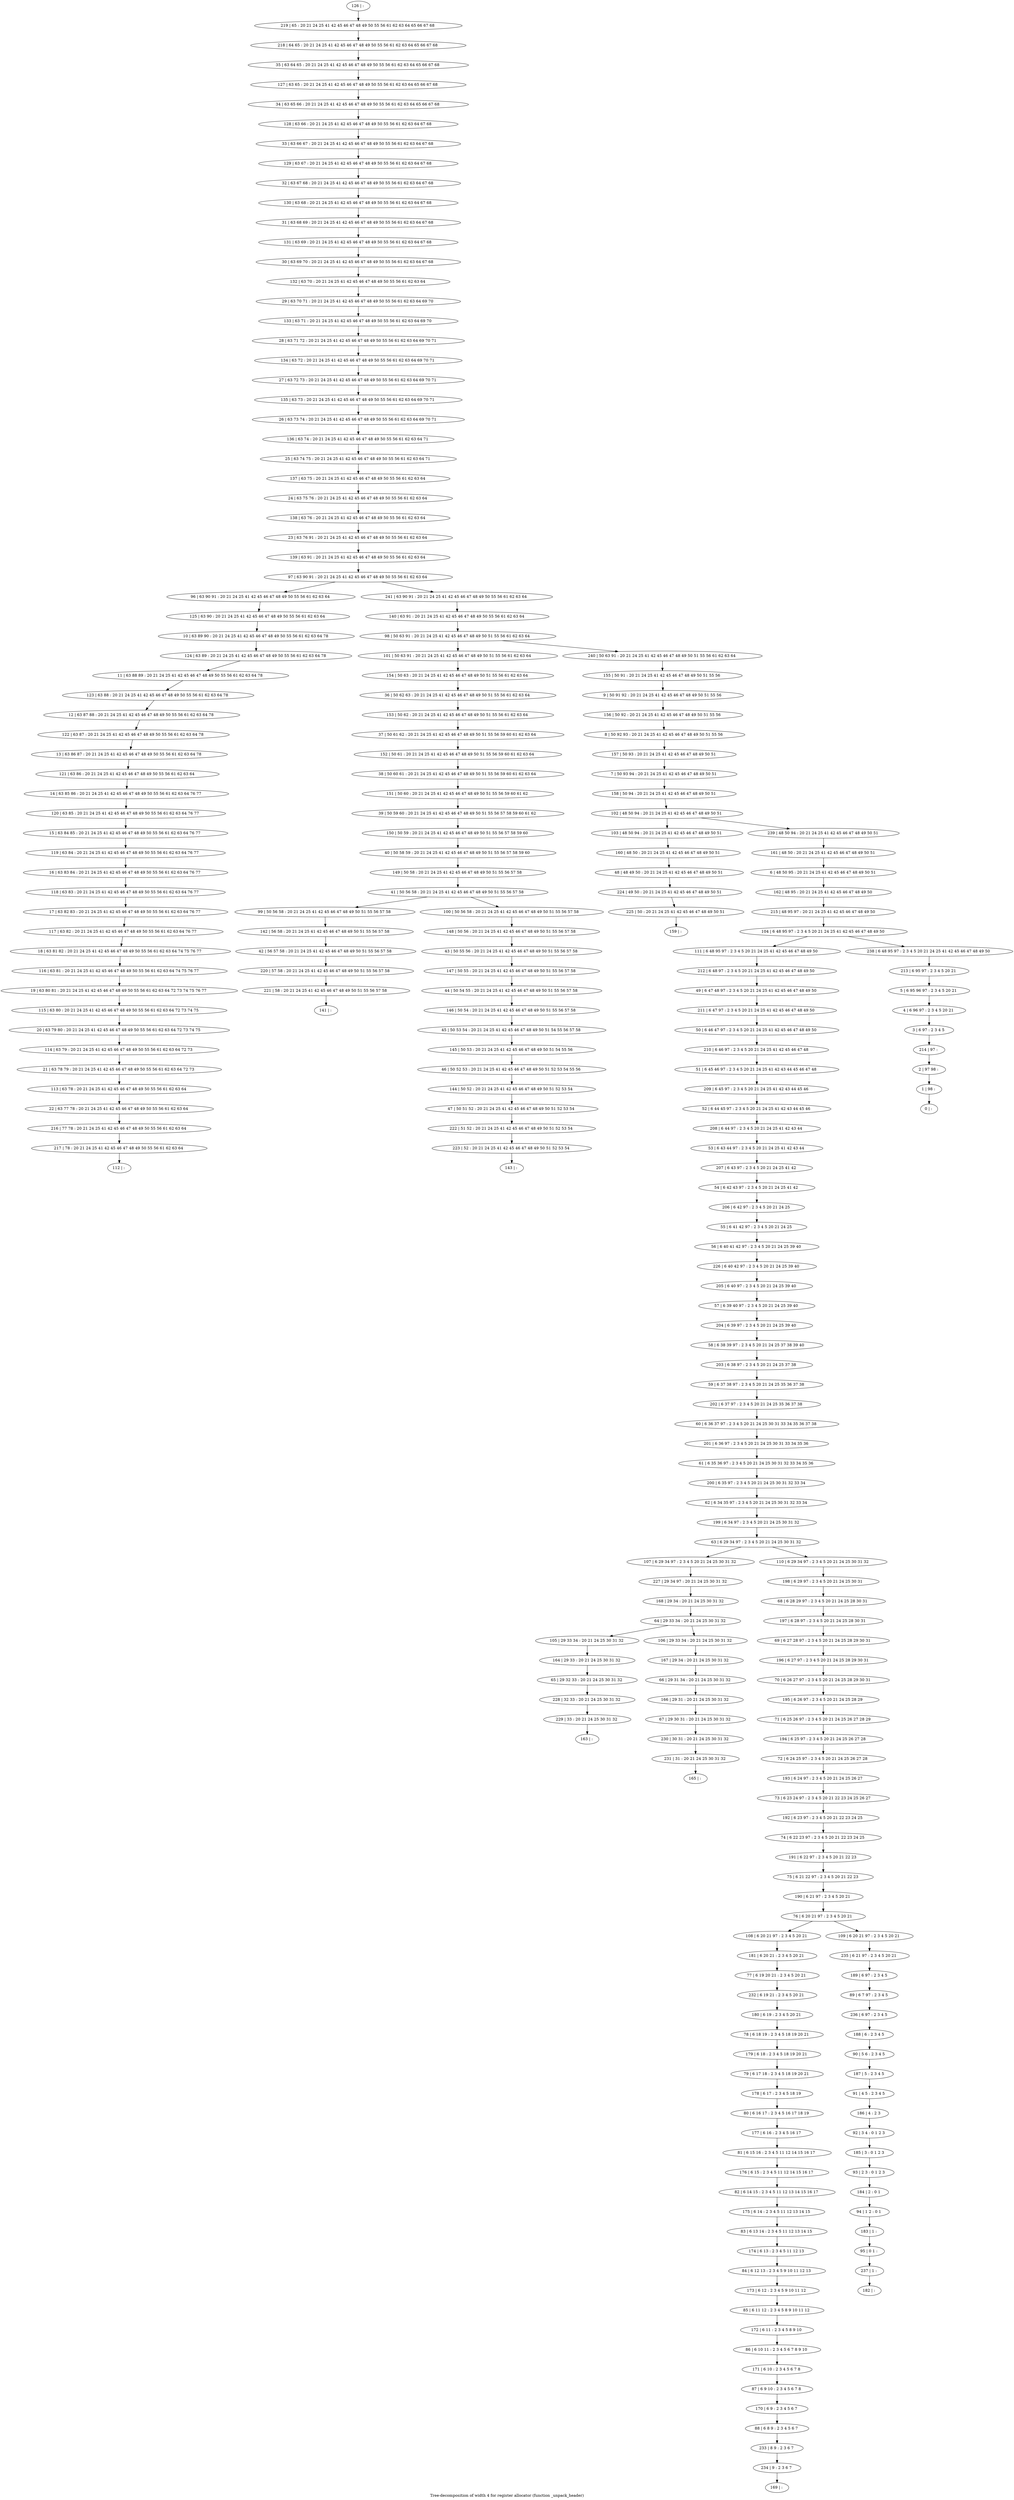 digraph G {
graph [label="Tree-decomposition of width 4 for register allocator (function _unpack_header)"]
0[label="0 | : "];
1[label="1 | 98 : "];
2[label="2 | 97 98 : "];
3[label="3 | 6 97 : 2 3 4 5 "];
4[label="4 | 6 96 97 : 2 3 4 5 20 21 "];
5[label="5 | 6 95 96 97 : 2 3 4 5 20 21 "];
6[label="6 | 48 50 95 : 20 21 24 25 41 42 45 46 47 48 49 50 51 "];
7[label="7 | 50 93 94 : 20 21 24 25 41 42 45 46 47 48 49 50 51 "];
8[label="8 | 50 92 93 : 20 21 24 25 41 42 45 46 47 48 49 50 51 55 56 "];
9[label="9 | 50 91 92 : 20 21 24 25 41 42 45 46 47 48 49 50 51 55 56 "];
10[label="10 | 63 89 90 : 20 21 24 25 41 42 45 46 47 48 49 50 55 56 61 62 63 64 78 "];
11[label="11 | 63 88 89 : 20 21 24 25 41 42 45 46 47 48 49 50 55 56 61 62 63 64 78 "];
12[label="12 | 63 87 88 : 20 21 24 25 41 42 45 46 47 48 49 50 55 56 61 62 63 64 78 "];
13[label="13 | 63 86 87 : 20 21 24 25 41 42 45 46 47 48 49 50 55 56 61 62 63 64 78 "];
14[label="14 | 63 85 86 : 20 21 24 25 41 42 45 46 47 48 49 50 55 56 61 62 63 64 76 77 "];
15[label="15 | 63 84 85 : 20 21 24 25 41 42 45 46 47 48 49 50 55 56 61 62 63 64 76 77 "];
16[label="16 | 63 83 84 : 20 21 24 25 41 42 45 46 47 48 49 50 55 56 61 62 63 64 76 77 "];
17[label="17 | 63 82 83 : 20 21 24 25 41 42 45 46 47 48 49 50 55 56 61 62 63 64 76 77 "];
18[label="18 | 63 81 82 : 20 21 24 25 41 42 45 46 47 48 49 50 55 56 61 62 63 64 74 75 76 77 "];
19[label="19 | 63 80 81 : 20 21 24 25 41 42 45 46 47 48 49 50 55 56 61 62 63 64 72 73 74 75 76 77 "];
20[label="20 | 63 79 80 : 20 21 24 25 41 42 45 46 47 48 49 50 55 56 61 62 63 64 72 73 74 75 "];
21[label="21 | 63 78 79 : 20 21 24 25 41 42 45 46 47 48 49 50 55 56 61 62 63 64 72 73 "];
22[label="22 | 63 77 78 : 20 21 24 25 41 42 45 46 47 48 49 50 55 56 61 62 63 64 "];
23[label="23 | 63 76 91 : 20 21 24 25 41 42 45 46 47 48 49 50 55 56 61 62 63 64 "];
24[label="24 | 63 75 76 : 20 21 24 25 41 42 45 46 47 48 49 50 55 56 61 62 63 64 "];
25[label="25 | 63 74 75 : 20 21 24 25 41 42 45 46 47 48 49 50 55 56 61 62 63 64 71 "];
26[label="26 | 63 73 74 : 20 21 24 25 41 42 45 46 47 48 49 50 55 56 61 62 63 64 69 70 71 "];
27[label="27 | 63 72 73 : 20 21 24 25 41 42 45 46 47 48 49 50 55 56 61 62 63 64 69 70 71 "];
28[label="28 | 63 71 72 : 20 21 24 25 41 42 45 46 47 48 49 50 55 56 61 62 63 64 69 70 71 "];
29[label="29 | 63 70 71 : 20 21 24 25 41 42 45 46 47 48 49 50 55 56 61 62 63 64 69 70 "];
30[label="30 | 63 69 70 : 20 21 24 25 41 42 45 46 47 48 49 50 55 56 61 62 63 64 67 68 "];
31[label="31 | 63 68 69 : 20 21 24 25 41 42 45 46 47 48 49 50 55 56 61 62 63 64 67 68 "];
32[label="32 | 63 67 68 : 20 21 24 25 41 42 45 46 47 48 49 50 55 56 61 62 63 64 67 68 "];
33[label="33 | 63 66 67 : 20 21 24 25 41 42 45 46 47 48 49 50 55 56 61 62 63 64 67 68 "];
34[label="34 | 63 65 66 : 20 21 24 25 41 42 45 46 47 48 49 50 55 56 61 62 63 64 65 66 67 68 "];
35[label="35 | 63 64 65 : 20 21 24 25 41 42 45 46 47 48 49 50 55 56 61 62 63 64 65 66 67 68 "];
36[label="36 | 50 62 63 : 20 21 24 25 41 42 45 46 47 48 49 50 51 55 56 61 62 63 64 "];
37[label="37 | 50 61 62 : 20 21 24 25 41 42 45 46 47 48 49 50 51 55 56 59 60 61 62 63 64 "];
38[label="38 | 50 60 61 : 20 21 24 25 41 42 45 46 47 48 49 50 51 55 56 59 60 61 62 63 64 "];
39[label="39 | 50 59 60 : 20 21 24 25 41 42 45 46 47 48 49 50 51 55 56 57 58 59 60 61 62 "];
40[label="40 | 50 58 59 : 20 21 24 25 41 42 45 46 47 48 49 50 51 55 56 57 58 59 60 "];
41[label="41 | 50 56 58 : 20 21 24 25 41 42 45 46 47 48 49 50 51 55 56 57 58 "];
42[label="42 | 56 57 58 : 20 21 24 25 41 42 45 46 47 48 49 50 51 55 56 57 58 "];
43[label="43 | 50 55 56 : 20 21 24 25 41 42 45 46 47 48 49 50 51 55 56 57 58 "];
44[label="44 | 50 54 55 : 20 21 24 25 41 42 45 46 47 48 49 50 51 55 56 57 58 "];
45[label="45 | 50 53 54 : 20 21 24 25 41 42 45 46 47 48 49 50 51 54 55 56 57 58 "];
46[label="46 | 50 52 53 : 20 21 24 25 41 42 45 46 47 48 49 50 51 52 53 54 55 56 "];
47[label="47 | 50 51 52 : 20 21 24 25 41 42 45 46 47 48 49 50 51 52 53 54 "];
48[label="48 | 48 49 50 : 20 21 24 25 41 42 45 46 47 48 49 50 51 "];
49[label="49 | 6 47 48 97 : 2 3 4 5 20 21 24 25 41 42 45 46 47 48 49 50 "];
50[label="50 | 6 46 47 97 : 2 3 4 5 20 21 24 25 41 42 45 46 47 48 49 50 "];
51[label="51 | 6 45 46 97 : 2 3 4 5 20 21 24 25 41 42 43 44 45 46 47 48 "];
52[label="52 | 6 44 45 97 : 2 3 4 5 20 21 24 25 41 42 43 44 45 46 "];
53[label="53 | 6 43 44 97 : 2 3 4 5 20 21 24 25 41 42 43 44 "];
54[label="54 | 6 42 43 97 : 2 3 4 5 20 21 24 25 41 42 "];
55[label="55 | 6 41 42 97 : 2 3 4 5 20 21 24 25 "];
56[label="56 | 6 40 41 42 97 : 2 3 4 5 20 21 24 25 39 40 "];
57[label="57 | 6 39 40 97 : 2 3 4 5 20 21 24 25 39 40 "];
58[label="58 | 6 38 39 97 : 2 3 4 5 20 21 24 25 37 38 39 40 "];
59[label="59 | 6 37 38 97 : 2 3 4 5 20 21 24 25 35 36 37 38 "];
60[label="60 | 6 36 37 97 : 2 3 4 5 20 21 24 25 30 31 33 34 35 36 37 38 "];
61[label="61 | 6 35 36 97 : 2 3 4 5 20 21 24 25 30 31 32 33 34 35 36 "];
62[label="62 | 6 34 35 97 : 2 3 4 5 20 21 24 25 30 31 32 33 34 "];
63[label="63 | 6 29 34 97 : 2 3 4 5 20 21 24 25 30 31 32 "];
64[label="64 | 29 33 34 : 20 21 24 25 30 31 32 "];
65[label="65 | 29 32 33 : 20 21 24 25 30 31 32 "];
66[label="66 | 29 31 34 : 20 21 24 25 30 31 32 "];
67[label="67 | 29 30 31 : 20 21 24 25 30 31 32 "];
68[label="68 | 6 28 29 97 : 2 3 4 5 20 21 24 25 28 30 31 "];
69[label="69 | 6 27 28 97 : 2 3 4 5 20 21 24 25 28 29 30 31 "];
70[label="70 | 6 26 27 97 : 2 3 4 5 20 21 24 25 28 29 30 31 "];
71[label="71 | 6 25 26 97 : 2 3 4 5 20 21 24 25 26 27 28 29 "];
72[label="72 | 6 24 25 97 : 2 3 4 5 20 21 24 25 26 27 28 "];
73[label="73 | 6 23 24 97 : 2 3 4 5 20 21 22 23 24 25 26 27 "];
74[label="74 | 6 22 23 97 : 2 3 4 5 20 21 22 23 24 25 "];
75[label="75 | 6 21 22 97 : 2 3 4 5 20 21 22 23 "];
76[label="76 | 6 20 21 97 : 2 3 4 5 20 21 "];
77[label="77 | 6 19 20 21 : 2 3 4 5 20 21 "];
78[label="78 | 6 18 19 : 2 3 4 5 18 19 20 21 "];
79[label="79 | 6 17 18 : 2 3 4 5 18 19 20 21 "];
80[label="80 | 6 16 17 : 2 3 4 5 16 17 18 19 "];
81[label="81 | 6 15 16 : 2 3 4 5 11 12 14 15 16 17 "];
82[label="82 | 6 14 15 : 2 3 4 5 11 12 13 14 15 16 17 "];
83[label="83 | 6 13 14 : 2 3 4 5 11 12 13 14 15 "];
84[label="84 | 6 12 13 : 2 3 4 5 9 10 11 12 13 "];
85[label="85 | 6 11 12 : 2 3 4 5 8 9 10 11 12 "];
86[label="86 | 6 10 11 : 2 3 4 5 6 7 8 9 10 "];
87[label="87 | 6 9 10 : 2 3 4 5 6 7 8 "];
88[label="88 | 6 8 9 : 2 3 4 5 6 7 "];
89[label="89 | 6 7 97 : 2 3 4 5 "];
90[label="90 | 5 6 : 2 3 4 5 "];
91[label="91 | 4 5 : 2 3 4 5 "];
92[label="92 | 3 4 : 0 1 2 3 "];
93[label="93 | 2 3 : 0 1 2 3 "];
94[label="94 | 1 2 : 0 1 "];
95[label="95 | 0 1 : "];
96[label="96 | 63 90 91 : 20 21 24 25 41 42 45 46 47 48 49 50 55 56 61 62 63 64 "];
97[label="97 | 63 90 91 : 20 21 24 25 41 42 45 46 47 48 49 50 55 56 61 62 63 64 "];
98[label="98 | 50 63 91 : 20 21 24 25 41 42 45 46 47 48 49 50 51 55 56 61 62 63 64 "];
99[label="99 | 50 56 58 : 20 21 24 25 41 42 45 46 47 48 49 50 51 55 56 57 58 "];
100[label="100 | 50 56 58 : 20 21 24 25 41 42 45 46 47 48 49 50 51 55 56 57 58 "];
101[label="101 | 50 63 91 : 20 21 24 25 41 42 45 46 47 48 49 50 51 55 56 61 62 63 64 "];
102[label="102 | 48 50 94 : 20 21 24 25 41 42 45 46 47 48 49 50 51 "];
103[label="103 | 48 50 94 : 20 21 24 25 41 42 45 46 47 48 49 50 51 "];
104[label="104 | 6 48 95 97 : 2 3 4 5 20 21 24 25 41 42 45 46 47 48 49 50 "];
105[label="105 | 29 33 34 : 20 21 24 25 30 31 32 "];
106[label="106 | 29 33 34 : 20 21 24 25 30 31 32 "];
107[label="107 | 6 29 34 97 : 2 3 4 5 20 21 24 25 30 31 32 "];
108[label="108 | 6 20 21 97 : 2 3 4 5 20 21 "];
109[label="109 | 6 20 21 97 : 2 3 4 5 20 21 "];
110[label="110 | 6 29 34 97 : 2 3 4 5 20 21 24 25 30 31 32 "];
111[label="111 | 6 48 95 97 : 2 3 4 5 20 21 24 25 41 42 45 46 47 48 49 50 "];
112[label="112 | : "];
113[label="113 | 63 78 : 20 21 24 25 41 42 45 46 47 48 49 50 55 56 61 62 63 64 "];
114[label="114 | 63 79 : 20 21 24 25 41 42 45 46 47 48 49 50 55 56 61 62 63 64 72 73 "];
115[label="115 | 63 80 : 20 21 24 25 41 42 45 46 47 48 49 50 55 56 61 62 63 64 72 73 74 75 "];
116[label="116 | 63 81 : 20 21 24 25 41 42 45 46 47 48 49 50 55 56 61 62 63 64 74 75 76 77 "];
117[label="117 | 63 82 : 20 21 24 25 41 42 45 46 47 48 49 50 55 56 61 62 63 64 76 77 "];
118[label="118 | 63 83 : 20 21 24 25 41 42 45 46 47 48 49 50 55 56 61 62 63 64 76 77 "];
119[label="119 | 63 84 : 20 21 24 25 41 42 45 46 47 48 49 50 55 56 61 62 63 64 76 77 "];
120[label="120 | 63 85 : 20 21 24 25 41 42 45 46 47 48 49 50 55 56 61 62 63 64 76 77 "];
121[label="121 | 63 86 : 20 21 24 25 41 42 45 46 47 48 49 50 55 56 61 62 63 64 "];
122[label="122 | 63 87 : 20 21 24 25 41 42 45 46 47 48 49 50 55 56 61 62 63 64 78 "];
123[label="123 | 63 88 : 20 21 24 25 41 42 45 46 47 48 49 50 55 56 61 62 63 64 78 "];
124[label="124 | 63 89 : 20 21 24 25 41 42 45 46 47 48 49 50 55 56 61 62 63 64 78 "];
125[label="125 | 63 90 : 20 21 24 25 41 42 45 46 47 48 49 50 55 56 61 62 63 64 "];
126[label="126 | : "];
127[label="127 | 63 65 : 20 21 24 25 41 42 45 46 47 48 49 50 55 56 61 62 63 64 65 66 67 68 "];
128[label="128 | 63 66 : 20 21 24 25 41 42 45 46 47 48 49 50 55 56 61 62 63 64 67 68 "];
129[label="129 | 63 67 : 20 21 24 25 41 42 45 46 47 48 49 50 55 56 61 62 63 64 67 68 "];
130[label="130 | 63 68 : 20 21 24 25 41 42 45 46 47 48 49 50 55 56 61 62 63 64 67 68 "];
131[label="131 | 63 69 : 20 21 24 25 41 42 45 46 47 48 49 50 55 56 61 62 63 64 67 68 "];
132[label="132 | 63 70 : 20 21 24 25 41 42 45 46 47 48 49 50 55 56 61 62 63 64 "];
133[label="133 | 63 71 : 20 21 24 25 41 42 45 46 47 48 49 50 55 56 61 62 63 64 69 70 "];
134[label="134 | 63 72 : 20 21 24 25 41 42 45 46 47 48 49 50 55 56 61 62 63 64 69 70 71 "];
135[label="135 | 63 73 : 20 21 24 25 41 42 45 46 47 48 49 50 55 56 61 62 63 64 69 70 71 "];
136[label="136 | 63 74 : 20 21 24 25 41 42 45 46 47 48 49 50 55 56 61 62 63 64 71 "];
137[label="137 | 63 75 : 20 21 24 25 41 42 45 46 47 48 49 50 55 56 61 62 63 64 "];
138[label="138 | 63 76 : 20 21 24 25 41 42 45 46 47 48 49 50 55 56 61 62 63 64 "];
139[label="139 | 63 91 : 20 21 24 25 41 42 45 46 47 48 49 50 55 56 61 62 63 64 "];
140[label="140 | 63 91 : 20 21 24 25 41 42 45 46 47 48 49 50 55 56 61 62 63 64 "];
141[label="141 | : "];
142[label="142 | 56 58 : 20 21 24 25 41 42 45 46 47 48 49 50 51 55 56 57 58 "];
143[label="143 | : "];
144[label="144 | 50 52 : 20 21 24 25 41 42 45 46 47 48 49 50 51 52 53 54 "];
145[label="145 | 50 53 : 20 21 24 25 41 42 45 46 47 48 49 50 51 54 55 56 "];
146[label="146 | 50 54 : 20 21 24 25 41 42 45 46 47 48 49 50 51 55 56 57 58 "];
147[label="147 | 50 55 : 20 21 24 25 41 42 45 46 47 48 49 50 51 55 56 57 58 "];
148[label="148 | 50 56 : 20 21 24 25 41 42 45 46 47 48 49 50 51 55 56 57 58 "];
149[label="149 | 50 58 : 20 21 24 25 41 42 45 46 47 48 49 50 51 55 56 57 58 "];
150[label="150 | 50 59 : 20 21 24 25 41 42 45 46 47 48 49 50 51 55 56 57 58 59 60 "];
151[label="151 | 50 60 : 20 21 24 25 41 42 45 46 47 48 49 50 51 55 56 59 60 61 62 "];
152[label="152 | 50 61 : 20 21 24 25 41 42 45 46 47 48 49 50 51 55 56 59 60 61 62 63 64 "];
153[label="153 | 50 62 : 20 21 24 25 41 42 45 46 47 48 49 50 51 55 56 61 62 63 64 "];
154[label="154 | 50 63 : 20 21 24 25 41 42 45 46 47 48 49 50 51 55 56 61 62 63 64 "];
155[label="155 | 50 91 : 20 21 24 25 41 42 45 46 47 48 49 50 51 55 56 "];
156[label="156 | 50 92 : 20 21 24 25 41 42 45 46 47 48 49 50 51 55 56 "];
157[label="157 | 50 93 : 20 21 24 25 41 42 45 46 47 48 49 50 51 "];
158[label="158 | 50 94 : 20 21 24 25 41 42 45 46 47 48 49 50 51 "];
159[label="159 | : "];
160[label="160 | 48 50 : 20 21 24 25 41 42 45 46 47 48 49 50 51 "];
161[label="161 | 48 50 : 20 21 24 25 41 42 45 46 47 48 49 50 51 "];
162[label="162 | 48 95 : 20 21 24 25 41 42 45 46 47 48 49 50 "];
163[label="163 | : "];
164[label="164 | 29 33 : 20 21 24 25 30 31 32 "];
165[label="165 | : "];
166[label="166 | 29 31 : 20 21 24 25 30 31 32 "];
167[label="167 | 29 34 : 20 21 24 25 30 31 32 "];
168[label="168 | 29 34 : 20 21 24 25 30 31 32 "];
169[label="169 | : "];
170[label="170 | 6 9 : 2 3 4 5 6 7 "];
171[label="171 | 6 10 : 2 3 4 5 6 7 8 "];
172[label="172 | 6 11 : 2 3 4 5 8 9 10 "];
173[label="173 | 6 12 : 2 3 4 5 9 10 11 12 "];
174[label="174 | 6 13 : 2 3 4 5 11 12 13 "];
175[label="175 | 6 14 : 2 3 4 5 11 12 13 14 15 "];
176[label="176 | 6 15 : 2 3 4 5 11 12 14 15 16 17 "];
177[label="177 | 6 16 : 2 3 4 5 16 17 "];
178[label="178 | 6 17 : 2 3 4 5 18 19 "];
179[label="179 | 6 18 : 2 3 4 5 18 19 20 21 "];
180[label="180 | 6 19 : 2 3 4 5 20 21 "];
181[label="181 | 6 20 21 : 2 3 4 5 20 21 "];
182[label="182 | : "];
183[label="183 | 1 : "];
184[label="184 | 2 : 0 1 "];
185[label="185 | 3 : 0 1 2 3 "];
186[label="186 | 4 : 2 3 "];
187[label="187 | 5 : 2 3 4 5 "];
188[label="188 | 6 : 2 3 4 5 "];
189[label="189 | 6 97 : 2 3 4 5 "];
190[label="190 | 6 21 97 : 2 3 4 5 20 21 "];
191[label="191 | 6 22 97 : 2 3 4 5 20 21 22 23 "];
192[label="192 | 6 23 97 : 2 3 4 5 20 21 22 23 24 25 "];
193[label="193 | 6 24 97 : 2 3 4 5 20 21 24 25 26 27 "];
194[label="194 | 6 25 97 : 2 3 4 5 20 21 24 25 26 27 28 "];
195[label="195 | 6 26 97 : 2 3 4 5 20 21 24 25 28 29 "];
196[label="196 | 6 27 97 : 2 3 4 5 20 21 24 25 28 29 30 31 "];
197[label="197 | 6 28 97 : 2 3 4 5 20 21 24 25 28 30 31 "];
198[label="198 | 6 29 97 : 2 3 4 5 20 21 24 25 30 31 "];
199[label="199 | 6 34 97 : 2 3 4 5 20 21 24 25 30 31 32 "];
200[label="200 | 6 35 97 : 2 3 4 5 20 21 24 25 30 31 32 33 34 "];
201[label="201 | 6 36 97 : 2 3 4 5 20 21 24 25 30 31 33 34 35 36 "];
202[label="202 | 6 37 97 : 2 3 4 5 20 21 24 25 35 36 37 38 "];
203[label="203 | 6 38 97 : 2 3 4 5 20 21 24 25 37 38 "];
204[label="204 | 6 39 97 : 2 3 4 5 20 21 24 25 39 40 "];
205[label="205 | 6 40 97 : 2 3 4 5 20 21 24 25 39 40 "];
206[label="206 | 6 42 97 : 2 3 4 5 20 21 24 25 "];
207[label="207 | 6 43 97 : 2 3 4 5 20 21 24 25 41 42 "];
208[label="208 | 6 44 97 : 2 3 4 5 20 21 24 25 41 42 43 44 "];
209[label="209 | 6 45 97 : 2 3 4 5 20 21 24 25 41 42 43 44 45 46 "];
210[label="210 | 6 46 97 : 2 3 4 5 20 21 24 25 41 42 45 46 47 48 "];
211[label="211 | 6 47 97 : 2 3 4 5 20 21 24 25 41 42 45 46 47 48 49 50 "];
212[label="212 | 6 48 97 : 2 3 4 5 20 21 24 25 41 42 45 46 47 48 49 50 "];
213[label="213 | 6 95 97 : 2 3 4 5 20 21 "];
214[label="214 | 97 : "];
215[label="215 | 48 95 97 : 20 21 24 25 41 42 45 46 47 48 49 50 "];
216[label="216 | 77 78 : 20 21 24 25 41 42 45 46 47 48 49 50 55 56 61 62 63 64 "];
217[label="217 | 78 : 20 21 24 25 41 42 45 46 47 48 49 50 55 56 61 62 63 64 "];
218[label="218 | 64 65 : 20 21 24 25 41 42 45 46 47 48 49 50 55 56 61 62 63 64 65 66 67 68 "];
219[label="219 | 65 : 20 21 24 25 41 42 45 46 47 48 49 50 55 56 61 62 63 64 65 66 67 68 "];
220[label="220 | 57 58 : 20 21 24 25 41 42 45 46 47 48 49 50 51 55 56 57 58 "];
221[label="221 | 58 : 20 21 24 25 41 42 45 46 47 48 49 50 51 55 56 57 58 "];
222[label="222 | 51 52 : 20 21 24 25 41 42 45 46 47 48 49 50 51 52 53 54 "];
223[label="223 | 52 : 20 21 24 25 41 42 45 46 47 48 49 50 51 52 53 54 "];
224[label="224 | 49 50 : 20 21 24 25 41 42 45 46 47 48 49 50 51 "];
225[label="225 | 50 : 20 21 24 25 41 42 45 46 47 48 49 50 51 "];
226[label="226 | 6 40 42 97 : 2 3 4 5 20 21 24 25 39 40 "];
227[label="227 | 29 34 97 : 20 21 24 25 30 31 32 "];
228[label="228 | 32 33 : 20 21 24 25 30 31 32 "];
229[label="229 | 33 : 20 21 24 25 30 31 32 "];
230[label="230 | 30 31 : 20 21 24 25 30 31 32 "];
231[label="231 | 31 : 20 21 24 25 30 31 32 "];
232[label="232 | 6 19 21 : 2 3 4 5 20 21 "];
233[label="233 | 8 9 : 2 3 6 7 "];
234[label="234 | 9 : 2 3 6 7 "];
235[label="235 | 6 21 97 : 2 3 4 5 20 21 "];
236[label="236 | 6 97 : 2 3 4 5 "];
237[label="237 | 1 : "];
238[label="238 | 6 48 95 97 : 2 3 4 5 20 21 24 25 41 42 45 46 47 48 49 50 "];
239[label="239 | 48 50 94 : 20 21 24 25 41 42 45 46 47 48 49 50 51 "];
240[label="240 | 50 63 91 : 20 21 24 25 41 42 45 46 47 48 49 50 51 55 56 61 62 63 64 "];
241[label="241 | 63 90 91 : 20 21 24 25 41 42 45 46 47 48 49 50 55 56 61 62 63 64 "];
55->56 ;
41->99 ;
41->100 ;
64->105 ;
64->106 ;
63->107 ;
76->108 ;
76->109 ;
63->110 ;
113->22 ;
21->113 ;
114->21 ;
20->114 ;
115->20 ;
19->115 ;
116->19 ;
18->116 ;
117->18 ;
17->117 ;
118->17 ;
16->118 ;
119->16 ;
15->119 ;
120->15 ;
14->120 ;
121->14 ;
13->121 ;
122->13 ;
12->122 ;
123->12 ;
11->123 ;
124->11 ;
10->124 ;
125->10 ;
96->125 ;
142->42 ;
99->142 ;
144->47 ;
46->144 ;
145->46 ;
45->145 ;
146->45 ;
44->146 ;
147->44 ;
43->147 ;
148->43 ;
100->148 ;
149->41 ;
40->149 ;
150->40 ;
39->150 ;
151->39 ;
38->151 ;
152->38 ;
37->152 ;
153->37 ;
36->153 ;
154->36 ;
101->154 ;
160->48 ;
103->160 ;
164->65 ;
105->164 ;
166->67 ;
66->166 ;
167->66 ;
106->167 ;
168->64 ;
170->88 ;
87->170 ;
171->87 ;
86->171 ;
172->86 ;
85->172 ;
173->85 ;
84->173 ;
174->84 ;
83->174 ;
175->83 ;
82->175 ;
176->82 ;
81->176 ;
177->81 ;
80->177 ;
178->80 ;
79->178 ;
179->79 ;
78->179 ;
180->78 ;
181->77 ;
108->181 ;
183->95 ;
94->183 ;
184->94 ;
93->184 ;
185->93 ;
92->185 ;
186->92 ;
91->186 ;
187->91 ;
90->187 ;
188->90 ;
189->89 ;
190->76 ;
75->190 ;
191->75 ;
74->191 ;
192->74 ;
73->192 ;
193->73 ;
72->193 ;
194->72 ;
71->194 ;
195->71 ;
70->195 ;
196->70 ;
69->196 ;
197->69 ;
68->197 ;
198->68 ;
110->198 ;
199->63 ;
62->199 ;
200->62 ;
61->200 ;
201->61 ;
60->201 ;
202->60 ;
59->202 ;
203->59 ;
58->203 ;
204->58 ;
57->204 ;
205->57 ;
206->55 ;
54->206 ;
207->54 ;
53->207 ;
208->53 ;
52->208 ;
209->52 ;
51->209 ;
210->51 ;
50->210 ;
211->50 ;
49->211 ;
212->49 ;
111->212 ;
22->216 ;
217->112 ;
216->217 ;
42->220 ;
221->141 ;
220->221 ;
47->222 ;
223->143 ;
222->223 ;
48->224 ;
225->159 ;
224->225 ;
226->205 ;
56->226 ;
227->168 ;
107->227 ;
65->228 ;
229->163 ;
228->229 ;
67->230 ;
231->165 ;
230->231 ;
232->180 ;
77->232 ;
88->233 ;
234->169 ;
233->234 ;
235->189 ;
109->235 ;
236->188 ;
89->236 ;
237->182 ;
95->237 ;
126->219 ;
219->218 ;
218->35 ;
35->127 ;
127->34 ;
34->128 ;
128->33 ;
33->129 ;
129->32 ;
32->130 ;
130->31 ;
31->131 ;
131->30 ;
30->132 ;
132->29 ;
29->133 ;
133->28 ;
28->134 ;
134->27 ;
27->135 ;
135->26 ;
26->136 ;
136->25 ;
25->137 ;
137->24 ;
24->138 ;
138->23 ;
23->139 ;
139->97 ;
140->98 ;
155->9 ;
9->156 ;
156->8 ;
8->157 ;
157->7 ;
7->158 ;
158->102 ;
161->6 ;
6->162 ;
162->215 ;
215->104 ;
213->5 ;
5->4 ;
4->3 ;
3->214 ;
214->2 ;
2->1 ;
1->0 ;
238->213 ;
239->161 ;
240->155 ;
241->140 ;
104->111 ;
104->238 ;
102->103 ;
102->239 ;
98->101 ;
98->240 ;
97->96 ;
97->241 ;
}

